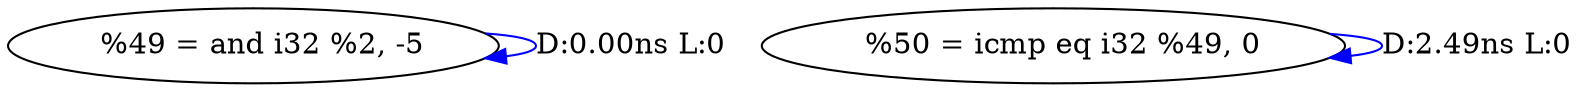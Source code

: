 digraph {
Node0x4038850[label="  %49 = and i32 %2, -5"];
Node0x4038850 -> Node0x4038850[label="D:0.00ns L:0",color=blue];
Node0x4038930[label="  %50 = icmp eq i32 %49, 0"];
Node0x4038930 -> Node0x4038930[label="D:2.49ns L:0",color=blue];
}
